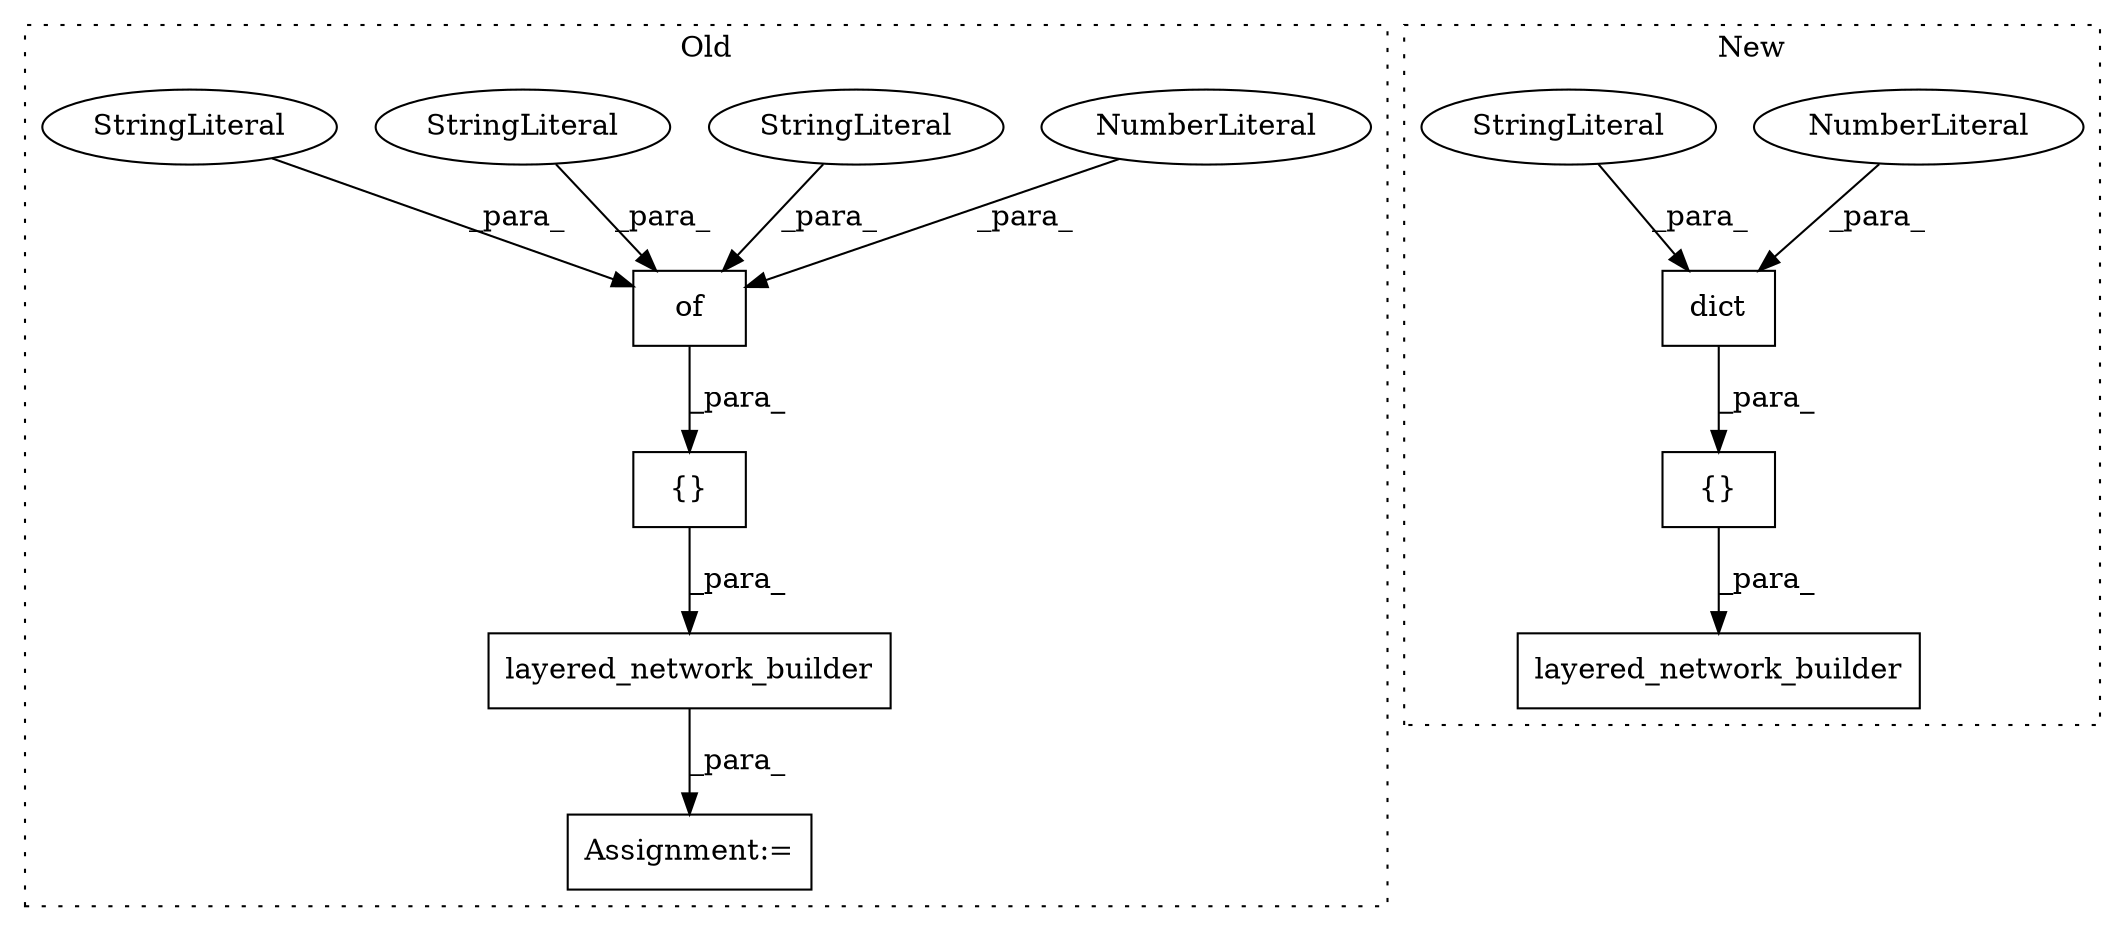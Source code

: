 digraph G {
subgraph cluster0 {
1 [label="layered_network_builder" a="32" s="851,981" l="24,1" shape="box"];
6 [label="{}" a="4" s="914,980" l="1,1" shape="box"];
8 [label="of" a="32" s="919,946" l="3,1" shape="box"];
9 [label="NumberLiteral" a="34" s="944" l="2" shape="ellipse"];
10 [label="StringLiteral" a="45" s="937" l="6" shape="ellipse"];
11 [label="StringLiteral" a="45" s="929" l="7" shape="ellipse"];
12 [label="StringLiteral" a="45" s="922" l="6" shape="ellipse"];
13 [label="Assignment:=" a="7" s="850" l="1" shape="box"];
label = "Old";
style="dotted";
}
subgraph cluster1 {
2 [label="dict" a="32" s="847,862" l="5,1" shape="box"];
3 [label="NumberLiteral" a="34" s="860" l="2" shape="ellipse"];
4 [label="StringLiteral" a="45" s="852" l="7" shape="ellipse"];
5 [label="{}" a="4" s="829,863" l="1,1" shape="box"];
7 [label="layered_network_builder" a="32" s="796,864" l="24,1" shape="box"];
label = "New";
style="dotted";
}
1 -> 13 [label="_para_"];
2 -> 5 [label="_para_"];
3 -> 2 [label="_para_"];
4 -> 2 [label="_para_"];
5 -> 7 [label="_para_"];
6 -> 1 [label="_para_"];
8 -> 6 [label="_para_"];
9 -> 8 [label="_para_"];
10 -> 8 [label="_para_"];
11 -> 8 [label="_para_"];
12 -> 8 [label="_para_"];
}